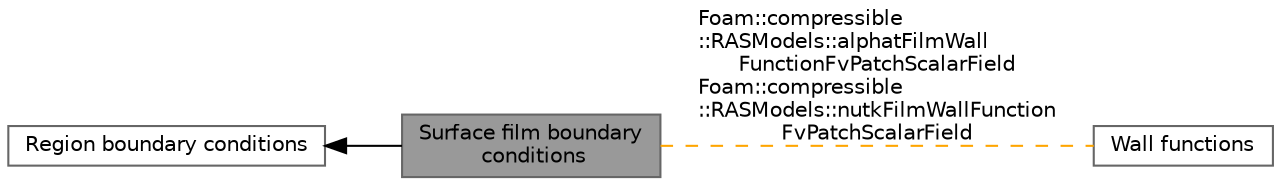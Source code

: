 digraph "Surface film boundary conditions"
{
 // LATEX_PDF_SIZE
  bgcolor="transparent";
  edge [fontname=Helvetica,fontsize=10,labelfontname=Helvetica,labelfontsize=10];
  node [fontname=Helvetica,fontsize=10,shape=box,height=0.2,width=0.4];
  rankdir=LR;
  Node3 [id="Node000003",label="Wall functions",height=0.2,width=0.4,color="grey40", fillcolor="white", style="filled",URL="$group__grpCmpWallFunctions.html",tooltip=" "];
  Node2 [id="Node000002",label="Region boundary conditions",height=0.2,width=0.4,color="grey40", fillcolor="white", style="filled",URL="$group__grpRegionBoundaryConditions.html",tooltip=" "];
  Node1 [id="Node000001",label="Surface film boundary\l conditions",height=0.2,width=0.4,color="gray40", fillcolor="grey60", style="filled", fontcolor="black",tooltip=" "];
  Node2->Node1 [shape=plaintext, dir="back", style="solid"];
  Node1->Node3 [shape=plaintext, label="Foam::compressible\l::RASModels::alphatFilmWall\lFunctionFvPatchScalarField\nFoam::compressible\l::RASModels::nutkFilmWallFunction\lFvPatchScalarField", color="orange", dir="none", style="dashed"];
}
